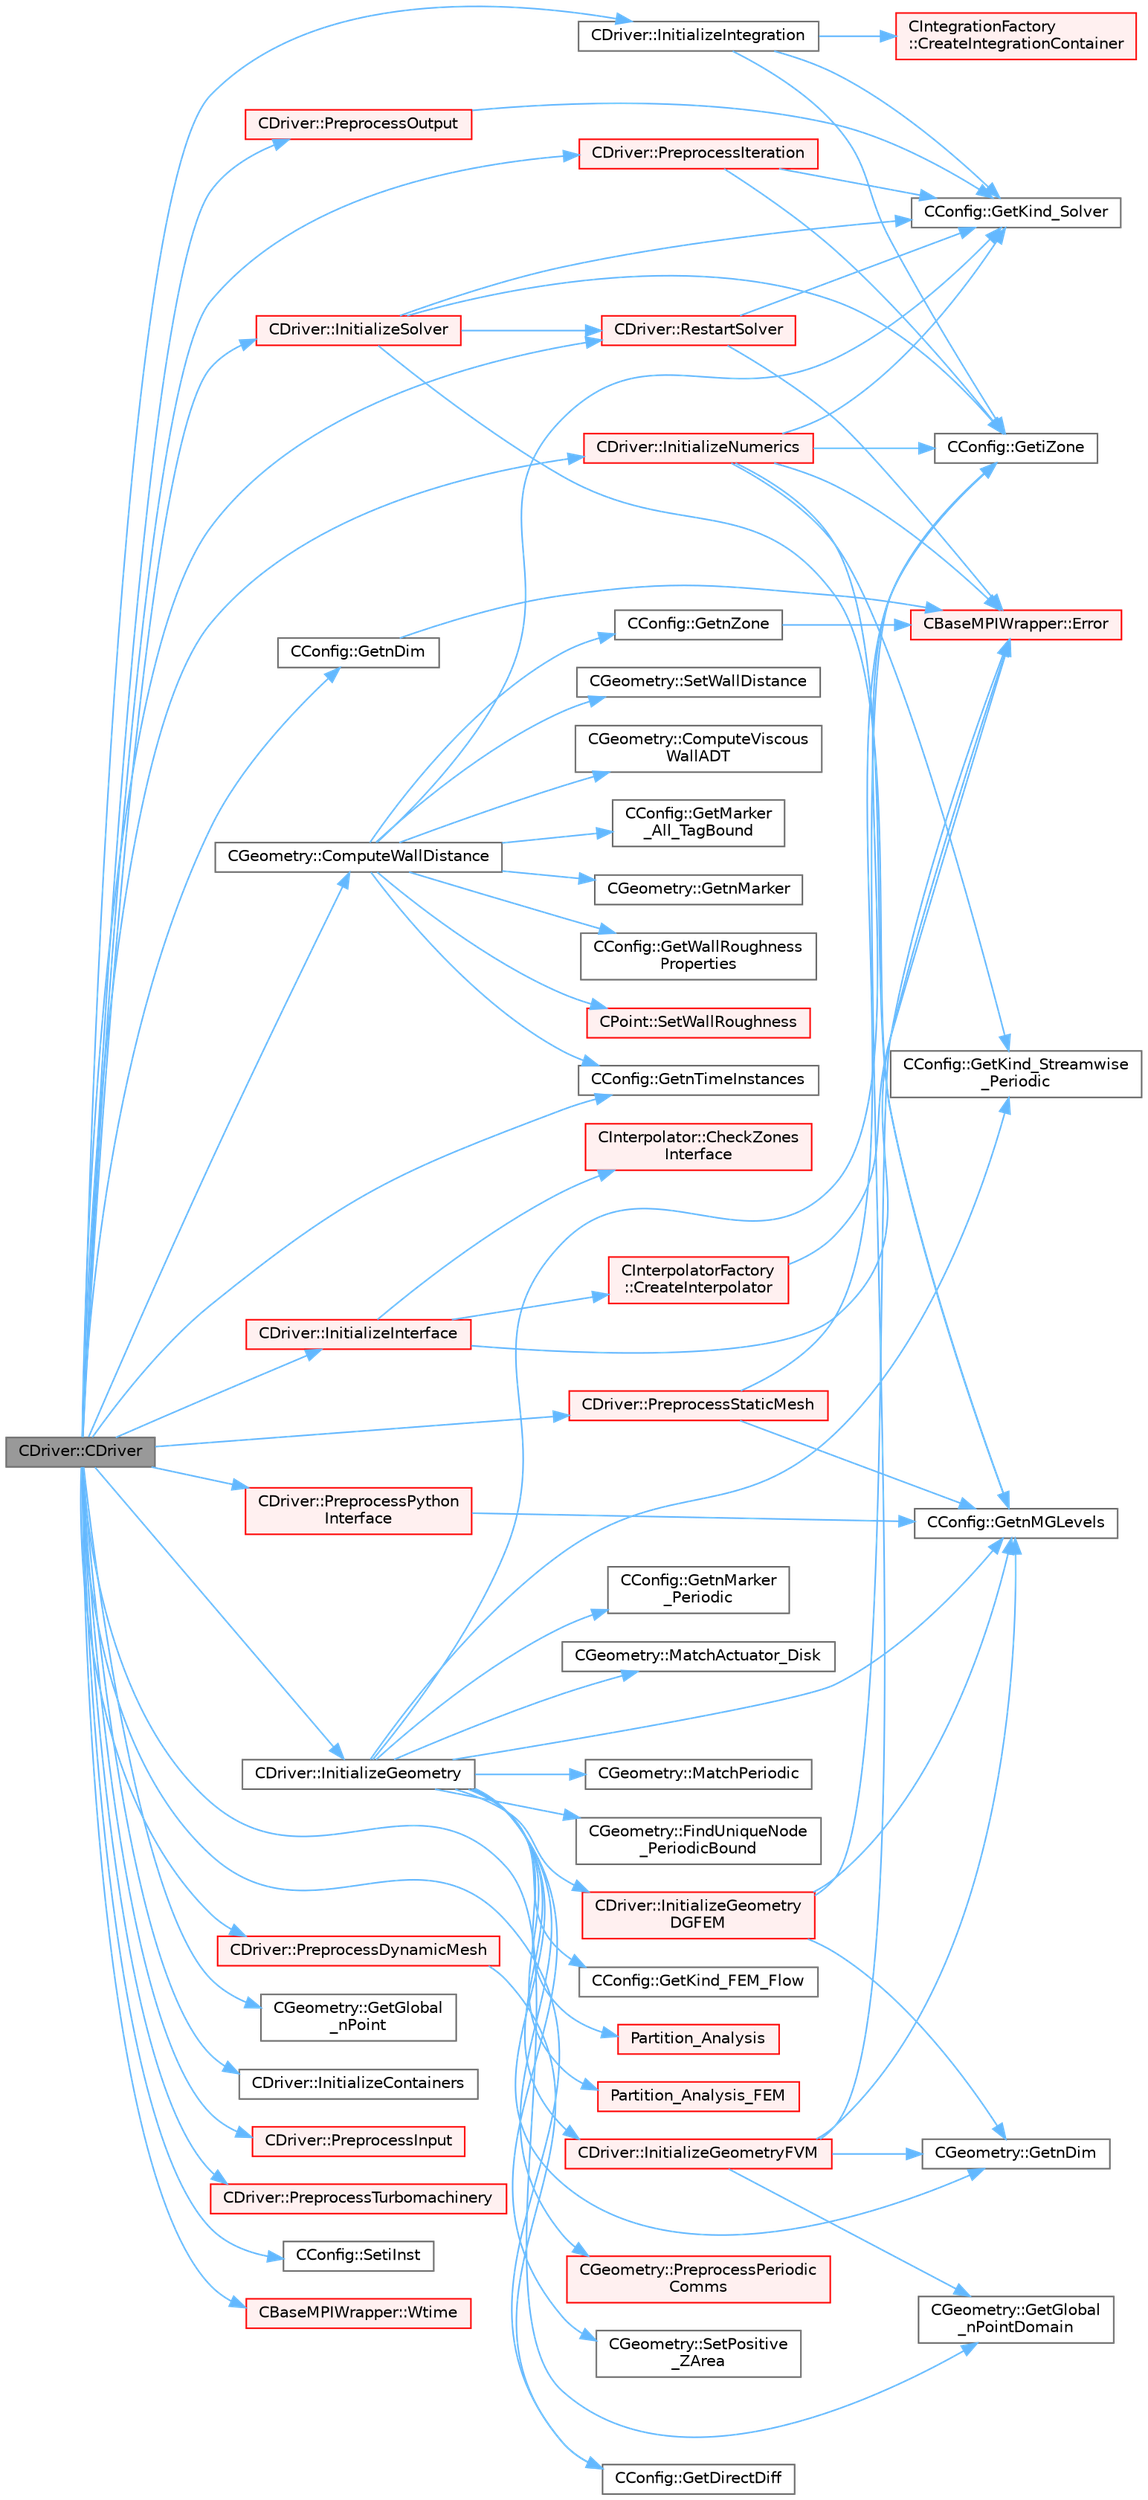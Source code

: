 digraph "CDriver::CDriver"
{
 // LATEX_PDF_SIZE
  bgcolor="transparent";
  edge [fontname=Helvetica,fontsize=10,labelfontname=Helvetica,labelfontsize=10];
  node [fontname=Helvetica,fontsize=10,shape=box,height=0.2,width=0.4];
  rankdir="LR";
  Node1 [id="Node000001",label="CDriver::CDriver",height=0.2,width=0.4,color="gray40", fillcolor="grey60", style="filled", fontcolor="black",tooltip="Constructor of the class."];
  Node1 -> Node2 [id="edge1_Node000001_Node000002",color="steelblue1",style="solid",tooltip=" "];
  Node2 [id="Node000002",label="CGeometry::ComputeWallDistance",height=0.2,width=0.4,color="grey40", fillcolor="white", style="filled",URL="$classCGeometry.html#a284247f13458eb39bc678dff5e0c7112",tooltip="Compute the distances to the closest vertex on viscous walls over the entire domain."];
  Node2 -> Node3 [id="edge2_Node000002_Node000003",color="steelblue1",style="solid",tooltip=" "];
  Node3 [id="Node000003",label="CGeometry::ComputeViscous\lWallADT",height=0.2,width=0.4,color="grey40", fillcolor="white", style="filled",URL="$classCGeometry.html#ab6cdb13f2a66a34caccc70c4b3841cec",tooltip="Compute an ADT including the coordinates of all viscous markers."];
  Node2 -> Node4 [id="edge3_Node000002_Node000004",color="steelblue1",style="solid",tooltip=" "];
  Node4 [id="Node000004",label="CConfig::GetKind_Solver",height=0.2,width=0.4,color="grey40", fillcolor="white", style="filled",URL="$classCConfig.html#a77312cf52a5ba2cc1239b7cee6fce7a7",tooltip="Governing equations of the flow (it can be different from the run time equation)."];
  Node2 -> Node5 [id="edge4_Node000002_Node000005",color="steelblue1",style="solid",tooltip=" "];
  Node5 [id="Node000005",label="CConfig::GetMarker\l_All_TagBound",height=0.2,width=0.4,color="grey40", fillcolor="white", style="filled",URL="$classCConfig.html#ab8c9c1f45950a29355be4ff357049440",tooltip="Get the index of the surface defined in the geometry file."];
  Node2 -> Node6 [id="edge5_Node000002_Node000006",color="steelblue1",style="solid",tooltip=" "];
  Node6 [id="Node000006",label="CGeometry::GetnMarker",height=0.2,width=0.4,color="grey40", fillcolor="white", style="filled",URL="$classCGeometry.html#ad2f9fe832b72d5a032d709d25879bbd2",tooltip="Get number of markers."];
  Node2 -> Node7 [id="edge6_Node000002_Node000007",color="steelblue1",style="solid",tooltip=" "];
  Node7 [id="Node000007",label="CConfig::GetnTimeInstances",height=0.2,width=0.4,color="grey40", fillcolor="white", style="filled",URL="$classCConfig.html#a6ae9111090db52de2f8f07f77d6416d5",tooltip="Retrieves the number of periodic time instances for Harmonic Balance."];
  Node2 -> Node8 [id="edge7_Node000002_Node000008",color="steelblue1",style="solid",tooltip=" "];
  Node8 [id="Node000008",label="CConfig::GetnZone",height=0.2,width=0.4,color="grey40", fillcolor="white", style="filled",URL="$classCConfig.html#a39ff50a0f3deda9134f1c44b4d5053b7",tooltip="Gets the number of zones in the mesh file."];
  Node8 -> Node9 [id="edge8_Node000008_Node000009",color="steelblue1",style="solid",tooltip=" "];
  Node9 [id="Node000009",label="CBaseMPIWrapper::Error",height=0.2,width=0.4,color="red", fillcolor="#FFF0F0", style="filled",URL="$classCBaseMPIWrapper.html#a04457c47629bda56704e6a8804833eeb",tooltip=" "];
  Node2 -> Node11 [id="edge9_Node000002_Node000011",color="steelblue1",style="solid",tooltip=" "];
  Node11 [id="Node000011",label="CConfig::GetWallRoughness\lProperties",height=0.2,width=0.4,color="grey40", fillcolor="white", style="filled",URL="$classCConfig.html#a894eb084ee6db70a6e274ac071c2a194",tooltip="Get the type of wall and roughness height on a wall boundary (Heatflux or Isothermal)."];
  Node2 -> Node12 [id="edge10_Node000002_Node000012",color="steelblue1",style="solid",tooltip=" "];
  Node12 [id="Node000012",label="CGeometry::SetWallDistance",height=0.2,width=0.4,color="grey40", fillcolor="white", style="filled",URL="$classCGeometry.html#aff06dccf3d6d20b51c62ff13443e23e3",tooltip="Reduce the wall distance based on an previously constructed ADT."];
  Node2 -> Node13 [id="edge11_Node000002_Node000013",color="steelblue1",style="solid",tooltip=" "];
  Node13 [id="Node000013",label="CPoint::SetWallRoughness",height=0.2,width=0.4,color="red", fillcolor="#FFF0F0", style="filled",URL="$classCPoint.html#a36442ada0dbc716be6e3c9222f9721df",tooltip="Set wall roughnesses according to stored closest wall information."];
  Node1 -> Node16 [id="edge12_Node000001_Node000016",color="steelblue1",style="solid",tooltip=" "];
  Node16 [id="Node000016",label="CConfig::GetDirectDiff",height=0.2,width=0.4,color="grey40", fillcolor="white", style="filled",URL="$classCConfig.html#a1756760d4a98f886411a703d71bda3f2",tooltip="Get the direct differentation method."];
  Node1 -> Node17 [id="edge13_Node000001_Node000017",color="steelblue1",style="solid",tooltip=" "];
  Node17 [id="Node000017",label="CGeometry::GetGlobal\l_nPoint",height=0.2,width=0.4,color="grey40", fillcolor="white", style="filled",URL="$classCGeometry.html#af255155486a734241d17301914b93e8c",tooltip="Retrieve total number of nodes in a simulation across all processors (including halos)."];
  Node1 -> Node18 [id="edge14_Node000001_Node000018",color="steelblue1",style="solid",tooltip=" "];
  Node18 [id="Node000018",label="CGeometry::GetGlobal\l_nPointDomain",height=0.2,width=0.4,color="grey40", fillcolor="white", style="filled",URL="$classCGeometry.html#a1950b86a664c5da4d7df2a8b3d361a67",tooltip="Retrieve total number of nodes in a simulation across all processors (excluding halos)."];
  Node1 -> Node19 [id="edge15_Node000001_Node000019",color="steelblue1",style="solid",tooltip=" "];
  Node19 [id="Node000019",label="CConfig::GetnDim",height=0.2,width=0.4,color="grey40", fillcolor="white", style="filled",URL="$classCConfig.html#ad534643104581040e9aea7a06c31dbd2",tooltip="Gets the number of dimensions in the mesh file."];
  Node19 -> Node9 [id="edge16_Node000019_Node000009",color="steelblue1",style="solid",tooltip=" "];
  Node1 -> Node7 [id="edge17_Node000001_Node000007",color="steelblue1",style="solid",tooltip=" "];
  Node1 -> Node20 [id="edge18_Node000001_Node000020",color="steelblue1",style="solid",tooltip=" "];
  Node20 [id="Node000020",label="CDriver::InitializeContainers",height=0.2,width=0.4,color="grey40", fillcolor="white", style="filled",URL="$classCDriver.html#afd26126b6e7c5d270026d1936897bbda",tooltip="Initialize containers."];
  Node1 -> Node21 [id="edge19_Node000001_Node000021",color="steelblue1",style="solid",tooltip=" "];
  Node21 [id="Node000021",label="CDriver::InitializeGeometry",height=0.2,width=0.4,color="grey40", fillcolor="white", style="filled",URL="$classCDriver.html#a13e45636e813ccc36b5e4a42adb18d96",tooltip="Construction of the edge-based data structure and the multi-grid structure."];
  Node21 -> Node22 [id="edge20_Node000021_Node000022",color="steelblue1",style="solid",tooltip=" "];
  Node22 [id="Node000022",label="CGeometry::FindUniqueNode\l_PeriodicBound",height=0.2,width=0.4,color="grey40", fillcolor="white", style="filled",URL="$classCGeometry.html#a3d42ae760eb4f85b8addfa7d4c3fd049",tooltip="For streamwise periodicity, find & store a unique reference node on the designated periodic inlet."];
  Node21 -> Node23 [id="edge21_Node000021_Node000023",color="steelblue1",style="solid",tooltip=" "];
  Node23 [id="Node000023",label="CConfig::GetiZone",height=0.2,width=0.4,color="grey40", fillcolor="white", style="filled",URL="$classCConfig.html#a1d6335b8fdef6fbcd9a08f7503d73ec1",tooltip="Provides the number of varaibles."];
  Node21 -> Node24 [id="edge22_Node000021_Node000024",color="steelblue1",style="solid",tooltip=" "];
  Node24 [id="Node000024",label="CConfig::GetKind_FEM_Flow",height=0.2,width=0.4,color="grey40", fillcolor="white", style="filled",URL="$classCConfig.html#add368fc87875283fe953a40974ad0408",tooltip="Get the kind of finite element convective numerical scheme for the flow equations."];
  Node21 -> Node25 [id="edge23_Node000021_Node000025",color="steelblue1",style="solid",tooltip=" "];
  Node25 [id="Node000025",label="CConfig::GetKind_Streamwise\l_Periodic",height=0.2,width=0.4,color="grey40", fillcolor="white", style="filled",URL="$classCConfig.html#aae21b37c088347be2a7e02fc0ad4e4c4",tooltip="Get information about the streamwise periodicity (None, Pressure_Drop, Massflow)."];
  Node21 -> Node26 [id="edge24_Node000021_Node000026",color="steelblue1",style="solid",tooltip=" "];
  Node26 [id="Node000026",label="CGeometry::GetnDim",height=0.2,width=0.4,color="grey40", fillcolor="white", style="filled",URL="$classCGeometry.html#ace7f7fe876f629f5bd5f92d4805a1a4b",tooltip="Get number of coordinates."];
  Node21 -> Node27 [id="edge25_Node000021_Node000027",color="steelblue1",style="solid",tooltip=" "];
  Node27 [id="Node000027",label="CConfig::GetnMarker\l_Periodic",height=0.2,width=0.4,color="grey40", fillcolor="white", style="filled",URL="$classCConfig.html#a8d41ac571359049bbdc4b7927e7c328a",tooltip="Get the total number of periodic markers."];
  Node21 -> Node28 [id="edge26_Node000021_Node000028",color="steelblue1",style="solid",tooltip=" "];
  Node28 [id="Node000028",label="CConfig::GetnMGLevels",height=0.2,width=0.4,color="grey40", fillcolor="white", style="filled",URL="$classCConfig.html#a15a61a6f9a1d415c3509018f4916c5c1",tooltip="Get the number of multigrid levels."];
  Node21 -> Node29 [id="edge27_Node000021_Node000029",color="steelblue1",style="solid",tooltip=" "];
  Node29 [id="Node000029",label="CDriver::InitializeGeometry\lDGFEM",height=0.2,width=0.4,color="red", fillcolor="#FFF0F0", style="filled",URL="$classCDriver.html#af592953f94edbc80bf75c82e4a263af1",tooltip="Do the geometrical preprocessing for the DG FEM solver."];
  Node29 -> Node9 [id="edge28_Node000029_Node000009",color="steelblue1",style="solid",tooltip=" "];
  Node29 -> Node26 [id="edge29_Node000029_Node000026",color="steelblue1",style="solid",tooltip=" "];
  Node29 -> Node28 [id="edge30_Node000029_Node000028",color="steelblue1",style="solid",tooltip=" "];
  Node21 -> Node35 [id="edge31_Node000021_Node000035",color="steelblue1",style="solid",tooltip=" "];
  Node35 [id="Node000035",label="CDriver::InitializeGeometryFVM",height=0.2,width=0.4,color="red", fillcolor="#FFF0F0", style="filled",URL="$classCDriver.html#aedc08d3b6ea02eeed60695e5c4d52336",tooltip="InitializeGeometryFVM."];
  Node35 -> Node18 [id="edge32_Node000035_Node000018",color="steelblue1",style="solid",tooltip=" "];
  Node35 -> Node23 [id="edge33_Node000035_Node000023",color="steelblue1",style="solid",tooltip=" "];
  Node35 -> Node26 [id="edge34_Node000035_Node000026",color="steelblue1",style="solid",tooltip=" "];
  Node35 -> Node28 [id="edge35_Node000035_Node000028",color="steelblue1",style="solid",tooltip=" "];
  Node21 -> Node124 [id="edge36_Node000021_Node000124",color="steelblue1",style="solid",tooltip=" "];
  Node124 [id="Node000124",label="CGeometry::MatchActuator_Disk",height=0.2,width=0.4,color="grey40", fillcolor="white", style="filled",URL="$classCGeometry.html#ab4df9138b947d996f786ebf609246af5",tooltip="A virtual member."];
  Node21 -> Node125 [id="edge37_Node000021_Node000125",color="steelblue1",style="solid",tooltip=" "];
  Node125 [id="Node000125",label="CGeometry::MatchPeriodic",height=0.2,width=0.4,color="grey40", fillcolor="white", style="filled",URL="$classCGeometry.html#a7cc87e9653c05c81e00d4c630161ec71",tooltip="A virtual member."];
  Node21 -> Node126 [id="edge38_Node000021_Node000126",color="steelblue1",style="solid",tooltip=" "];
  Node126 [id="Node000126",label="Partition_Analysis",height=0.2,width=0.4,color="red", fillcolor="#FFF0F0", style="filled",URL="$definition__structure_8cpp.html#a30aa1f3af065c88dc4b96e8227c687b1",tooltip="Performs an analysis of the mesh partitions for distributed memory calculations."];
  Node21 -> Node136 [id="edge39_Node000021_Node000136",color="steelblue1",style="solid",tooltip=" "];
  Node136 [id="Node000136",label="Partition_Analysis_FEM",height=0.2,width=0.4,color="red", fillcolor="#FFF0F0", style="filled",URL="$definition__structure_8cpp.html#ac8f2a44b074b895036080900e1315053",tooltip="Performs an analysis of the mesh partitions for distributed memory calculations for the FEM solver."];
  Node21 -> Node138 [id="edge40_Node000021_Node000138",color="steelblue1",style="solid",tooltip=" "];
  Node138 [id="Node000138",label="CGeometry::PreprocessPeriodic\lComms",height=0.2,width=0.4,color="red", fillcolor="#FFF0F0", style="filled",URL="$classCGeometry.html#a7c4fd8aa54722efc3d52a7cb70485ecb",tooltip="Routine to set up persistent data structures for periodic communications."];
  Node21 -> Node143 [id="edge41_Node000021_Node000143",color="steelblue1",style="solid",tooltip=" "];
  Node143 [id="Node000143",label="CGeometry::SetPositive\l_ZArea",height=0.2,width=0.4,color="grey40", fillcolor="white", style="filled",URL="$classCGeometry.html#a49ed6997caee2927679e76019ca0d419",tooltip="Sets area to be positive in Z direction."];
  Node1 -> Node144 [id="edge42_Node000001_Node000144",color="steelblue1",style="solid",tooltip=" "];
  Node144 [id="Node000144",label="CDriver::InitializeIntegration",height=0.2,width=0.4,color="grey40", fillcolor="white", style="filled",URL="$classCDriver.html#a46c2f76e7f4f8ce2bc3b132dd3a558b6",tooltip="Definition and allocation of all integration classes."];
  Node144 -> Node145 [id="edge43_Node000144_Node000145",color="steelblue1",style="solid",tooltip=" "];
  Node145 [id="Node000145",label="CIntegrationFactory\l::CreateIntegrationContainer",height=0.2,width=0.4,color="red", fillcolor="#FFF0F0", style="filled",URL="$classCIntegrationFactory.html#a07a370118efa6af50008afa8a8c8287b",tooltip="Create the integration container based on the current main solver."];
  Node144 -> Node23 [id="edge44_Node000144_Node000023",color="steelblue1",style="solid",tooltip=" "];
  Node144 -> Node4 [id="edge45_Node000144_Node000004",color="steelblue1",style="solid",tooltip=" "];
  Node1 -> Node148 [id="edge46_Node000001_Node000148",color="steelblue1",style="solid",tooltip=" "];
  Node148 [id="Node000148",label="CDriver::InitializeInterface",height=0.2,width=0.4,color="red", fillcolor="#FFF0F0", style="filled",URL="$classCDriver.html#a6b21860c9c3d1305a20f8bfd64e834cc",tooltip="Definition and allocation of all interface classes."];
  Node148 -> Node149 [id="edge47_Node000148_Node000149",color="steelblue1",style="solid",tooltip=" "];
  Node149 [id="Node000149",label="CInterpolator::CheckZones\lInterface",height=0.2,width=0.4,color="red", fillcolor="#FFF0F0", style="filled",URL="$classCInterpolator.html#aba0867c4f1cb94cdee09bba53d3db126",tooltip="Check whether two zones have a common interface."];
  Node148 -> Node153 [id="edge48_Node000148_Node000153",color="steelblue1",style="solid",tooltip=" "];
  Node153 [id="Node000153",label="CInterpolatorFactory\l::CreateInterpolator",height=0.2,width=0.4,color="red", fillcolor="#FFF0F0", style="filled",URL="$group__Interfaces.html#ga844fa74779f466148d9b5878f09e2f34",tooltip="Factory method for CInterpolator objects."];
  Node153 -> Node9 [id="edge49_Node000153_Node000009",color="steelblue1",style="solid",tooltip=" "];
  Node148 -> Node9 [id="edge50_Node000148_Node000009",color="steelblue1",style="solid",tooltip=" "];
  Node1 -> Node162 [id="edge51_Node000001_Node000162",color="steelblue1",style="solid",tooltip=" "];
  Node162 [id="Node000162",label="CDriver::InitializeNumerics",height=0.2,width=0.4,color="red", fillcolor="#FFF0F0", style="filled",URL="$classCDriver.html#a5294ec170c889821b57d4ec7b8dc2c3c",tooltip="Definition and allocation of all solver classes."];
  Node162 -> Node9 [id="edge52_Node000162_Node000009",color="steelblue1",style="solid",tooltip=" "];
  Node162 -> Node23 [id="edge53_Node000162_Node000023",color="steelblue1",style="solid",tooltip=" "];
  Node162 -> Node4 [id="edge54_Node000162_Node000004",color="steelblue1",style="solid",tooltip=" "];
  Node162 -> Node25 [id="edge55_Node000162_Node000025",color="steelblue1",style="solid",tooltip=" "];
  Node162 -> Node28 [id="edge56_Node000162_Node000028",color="steelblue1",style="solid",tooltip=" "];
  Node1 -> Node200 [id="edge57_Node000001_Node000200",color="steelblue1",style="solid",tooltip=" "];
  Node200 [id="Node000200",label="CDriver::InitializeSolver",height=0.2,width=0.4,color="red", fillcolor="#FFF0F0", style="filled",URL="$classCDriver.html#ae57e1a2eb7e8f19259176afdab83e840",tooltip="Definition and allocation of all solution classes."];
  Node200 -> Node23 [id="edge58_Node000200_Node000023",color="steelblue1",style="solid",tooltip=" "];
  Node200 -> Node4 [id="edge59_Node000200_Node000004",color="steelblue1",style="solid",tooltip=" "];
  Node200 -> Node28 [id="edge60_Node000200_Node000028",color="steelblue1",style="solid",tooltip=" "];
  Node200 -> Node250 [id="edge61_Node000200_Node000250",color="steelblue1",style="solid",tooltip=" "];
  Node250 [id="Node000250",label="CDriver::RestartSolver",height=0.2,width=0.4,color="red", fillcolor="#FFF0F0", style="filled",URL="$classCDriver.html#aebfaa7d180ed13e44f71fed2f6d5b128",tooltip="Restart of the solvers from the restart files."];
  Node250 -> Node9 [id="edge62_Node000250_Node000009",color="steelblue1",style="solid",tooltip=" "];
  Node250 -> Node4 [id="edge63_Node000250_Node000004",color="steelblue1",style="solid",tooltip=" "];
  Node1 -> Node254 [id="edge64_Node000001_Node000254",color="steelblue1",style="solid",tooltip=" "];
  Node254 [id="Node000254",label="CDriver::PreprocessDynamicMesh",height=0.2,width=0.4,color="red", fillcolor="#FFF0F0", style="filled",URL="$classCDriver.html#a1c1a52f57d73376cd2e95e730274a6ae",tooltip="GridMovement_Preprocessing."];
  Node254 -> Node16 [id="edge65_Node000254_Node000016",color="steelblue1",style="solid",tooltip=" "];
  Node1 -> Node583 [id="edge66_Node000001_Node000583",color="steelblue1",style="solid",tooltip=" "];
  Node583 [id="Node000583",label="CDriver::PreprocessInput",height=0.2,width=0.4,color="red", fillcolor="#FFF0F0", style="filled",URL="$classCDriver.html#a69bf3f15f78f4293d9b02c0f2ac545a7",tooltip="Read in the config and mesh files."];
  Node1 -> Node595 [id="edge67_Node000001_Node000595",color="steelblue1",style="solid",tooltip=" "];
  Node595 [id="Node000595",label="CDriver::PreprocessIteration",height=0.2,width=0.4,color="red", fillcolor="#FFF0F0", style="filled",URL="$classCDriver.html#ad909743b8df4f1c5fc239943d4ab98b3",tooltip="Definition of the physics iteration class or within a single zone."];
  Node595 -> Node23 [id="edge68_Node000595_Node000023",color="steelblue1",style="solid",tooltip=" "];
  Node595 -> Node4 [id="edge69_Node000595_Node000004",color="steelblue1",style="solid",tooltip=" "];
  Node1 -> Node598 [id="edge70_Node000001_Node000598",color="steelblue1",style="solid",tooltip=" "];
  Node598 [id="Node000598",label="CDriver::PreprocessOutput",height=0.2,width=0.4,color="red", fillcolor="#FFF0F0", style="filled",URL="$classCDriver.html#aac70f5c946c560c5384300dd6605a179",tooltip="Preprocess the output container."];
  Node598 -> Node4 [id="edge71_Node000598_Node000004",color="steelblue1",style="solid",tooltip=" "];
  Node1 -> Node625 [id="edge72_Node000001_Node000625",color="steelblue1",style="solid",tooltip=" "];
  Node625 [id="Node000625",label="CDriver::PreprocessPython\lInterface",height=0.2,width=0.4,color="red", fillcolor="#FFF0F0", style="filled",URL="$classCDriver.html#a2db38ef6359a77231cf866302b0929e8",tooltip="Initialize Python interface functionalities. When using multigrid, it is important to call this after..."];
  Node625 -> Node28 [id="edge73_Node000625_Node000028",color="steelblue1",style="solid",tooltip=" "];
  Node1 -> Node634 [id="edge74_Node000001_Node000634",color="steelblue1",style="solid",tooltip=" "];
  Node634 [id="Node000634",label="CDriver::PreprocessStaticMesh",height=0.2,width=0.4,color="red", fillcolor="#FFF0F0", style="filled",URL="$classCDriver.html#a4c727907817617b9a84674ca94ad5b90",tooltip="Initiate value for static mesh movement such as the gridVel for the ROTATING frame."];
  Node634 -> Node23 [id="edge75_Node000634_Node000023",color="steelblue1",style="solid",tooltip=" "];
  Node634 -> Node28 [id="edge76_Node000634_Node000028",color="steelblue1",style="solid",tooltip=" "];
  Node1 -> Node636 [id="edge77_Node000001_Node000636",color="steelblue1",style="solid",tooltip=" "];
  Node636 [id="Node000636",label="CDriver::PreprocessTurbomachinery",height=0.2,width=0.4,color="red", fillcolor="#FFF0F0", style="filled",URL="$classCDriver.html#ad384010214279eafb529661d49312c1e",tooltip="Initiate value for static mesh movement such as the gridVel for the ROTATING frame."];
  Node1 -> Node250 [id="edge78_Node000001_Node000250",color="steelblue1",style="solid",tooltip=" "];
  Node1 -> Node664 [id="edge79_Node000001_Node000664",color="steelblue1",style="solid",tooltip=" "];
  Node664 [id="Node000664",label="CConfig::SetiInst",height=0.2,width=0.4,color="grey40", fillcolor="white", style="filled",URL="$classCConfig.html#a6dab8885337e23ee4cdca66b39a2e88c",tooltip="Set the current instance."];
  Node1 -> Node665 [id="edge80_Node000001_Node000665",color="steelblue1",style="solid",tooltip=" "];
  Node665 [id="Node000665",label="CBaseMPIWrapper::Wtime",height=0.2,width=0.4,color="red", fillcolor="#FFF0F0", style="filled",URL="$classCBaseMPIWrapper.html#adcf32aa628d4b515e8835bc5c56fbf08",tooltip=" "];
}
